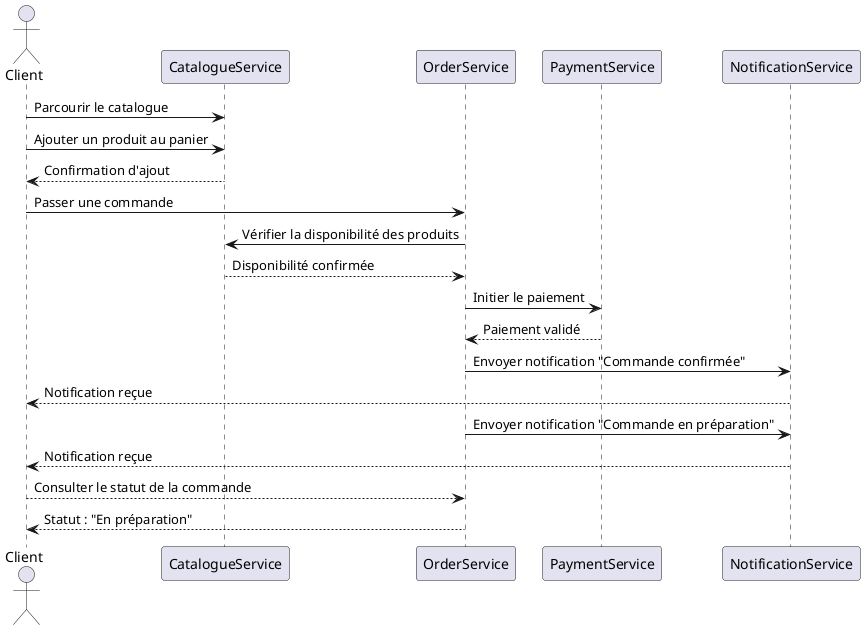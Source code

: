 @startuml
actor Client as c
participant "CatalogueService" as cs
participant "OrderService" as os
participant "PaymentService" as ps
participant "NotificationService" as ns

c -> cs : Parcourir le catalogue
c -> cs : Ajouter un produit au panier
cs --> c : Confirmation d'ajout

c -> os : Passer une commande
os -> cs : Vérifier la disponibilité des produits
cs --> os : Disponibilité confirmée

os -> ps : Initier le paiement
ps --> os : Paiement validé

os -> ns : Envoyer notification "Commande confirmée"
ns --> c : Notification reçue

os -> ns : Envoyer notification "Commande en préparation"
ns --> c : Notification reçue

c --> os : Consulter le statut de la commande
os --> c : Statut : "En préparation"
@enduml

Explications
1. Acteurs et Participants
Client : L'utilisateur de l'application effectuant des actions comme parcourir le catalogue, ajouter des produits, et passer une commande.
CatalogueService : Service responsable de la gestion des produits (consultation et vérification de la disponibilité).
OrderService : Service gérant les commandes, incluant la création et le suivi.
PaymentService : Service externe ou interne gérant les paiements.
NotificationService : Service chargé d'envoyer des notifications au client.
2. Scénario représenté
Parcourir et sélectionner des produits :

Le client interagit avec le CatalogueService pour parcourir le catalogue et ajouter des produits au panier.
Le système confirme chaque produit ajouté.
Passer une commande :

Le client initie la commande auprès du OrderService.
Le OrderService vérifie la disponibilité des produits en interrogeant le CatalogueService.
Paiement :

Le OrderService demande au PaymentService de traiter le paiement.
Une fois le paiement validé, le PaymentService informe le OrderService.
Envoi de notifications :

Le OrderService informe le NotificationService pour notifier le client que la commande est confirmée et en préparation.
Le client reçoit ces notifications.
Consultation du statut :

Le client consulte le statut de sa commande via le OrderService, qui retourne le statut actuel ("En préparation").